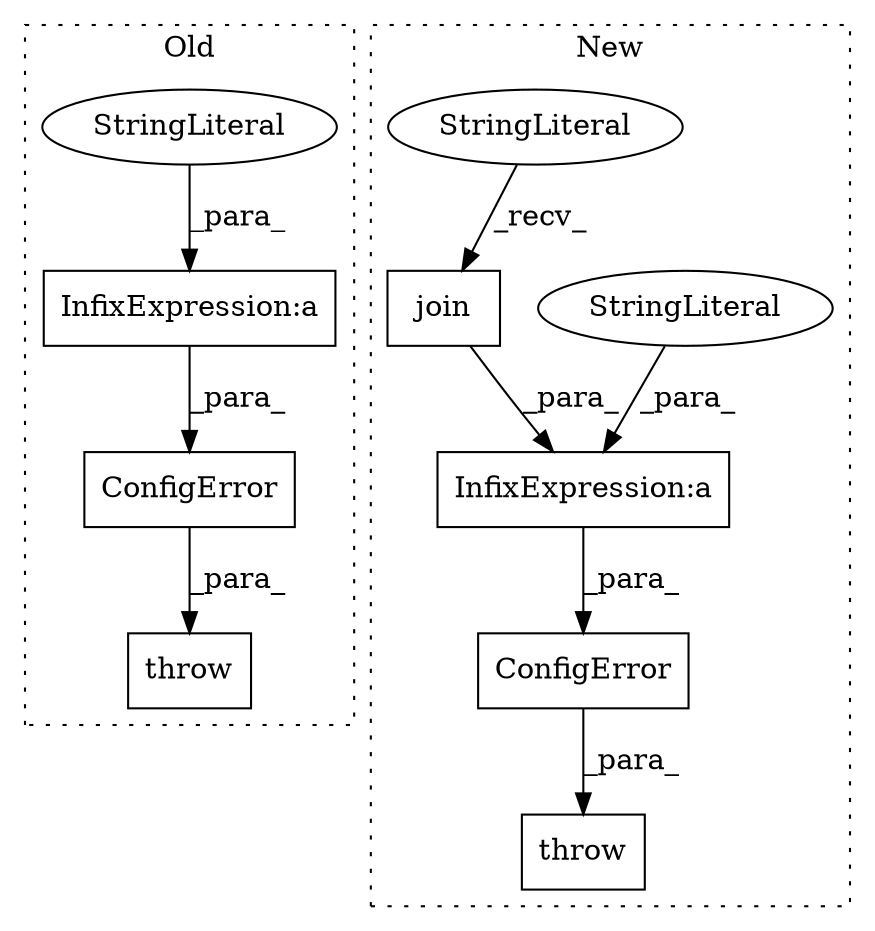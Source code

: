 digraph G {
subgraph cluster0 {
1 [label="ConfigError" a="32" s="9167,9301" l="12,1" shape="box"];
3 [label="throw" a="53" s="9161" l="6" shape="box"];
9 [label="InfixExpression:a" a="27" s="9297" l="3" shape="box"];
10 [label="StringLiteral" a="45" s="9179" l="118" shape="ellipse"];
label = "Old";
style="dotted";
}
subgraph cluster1 {
2 [label="throw" a="53" s="10657" l="6" shape="box"];
4 [label="ConfigError" a="32" s="10663,10996" l="12,1" shape="box"];
5 [label="InfixExpression:a" a="27" s="10963" l="3" shape="box"];
6 [label="StringLiteral" a="45" s="10675" l="288" shape="ellipse"];
7 [label="join" a="32" s="10971,10995" l="5,1" shape="box"];
8 [label="StringLiteral" a="45" s="10966" l="4" shape="ellipse"];
label = "New";
style="dotted";
}
1 -> 3 [label="_para_"];
4 -> 2 [label="_para_"];
5 -> 4 [label="_para_"];
6 -> 5 [label="_para_"];
7 -> 5 [label="_para_"];
8 -> 7 [label="_recv_"];
9 -> 1 [label="_para_"];
10 -> 9 [label="_para_"];
}